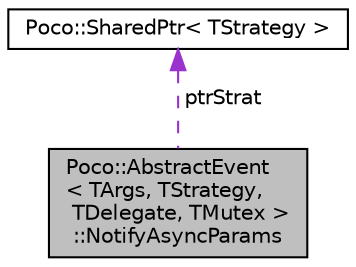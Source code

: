 digraph "Poco::AbstractEvent&lt; TArgs, TStrategy, TDelegate, TMutex &gt;::NotifyAsyncParams"
{
 // LATEX_PDF_SIZE
  edge [fontname="Helvetica",fontsize="10",labelfontname="Helvetica",labelfontsize="10"];
  node [fontname="Helvetica",fontsize="10",shape=record];
  Node1 [label="Poco::AbstractEvent\l\< TArgs, TStrategy,\l TDelegate, TMutex \>\l::NotifyAsyncParams",height=0.2,width=0.4,color="black", fillcolor="grey75", style="filled", fontcolor="black",tooltip=" "];
  Node2 -> Node1 [dir="back",color="darkorchid3",fontsize="10",style="dashed",label=" ptrStrat" ,fontname="Helvetica"];
  Node2 [label="Poco::SharedPtr\< TStrategy \>",height=0.2,width=0.4,color="black", fillcolor="white", style="filled",URL="$classPoco_1_1SharedPtr.html",tooltip=" "];
}
